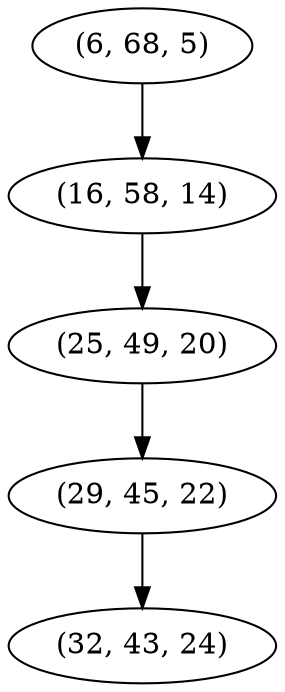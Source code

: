 digraph tree {
    "(6, 68, 5)";
    "(16, 58, 14)";
    "(25, 49, 20)";
    "(29, 45, 22)";
    "(32, 43, 24)";
    "(6, 68, 5)" -> "(16, 58, 14)";
    "(16, 58, 14)" -> "(25, 49, 20)";
    "(25, 49, 20)" -> "(29, 45, 22)";
    "(29, 45, 22)" -> "(32, 43, 24)";
}
